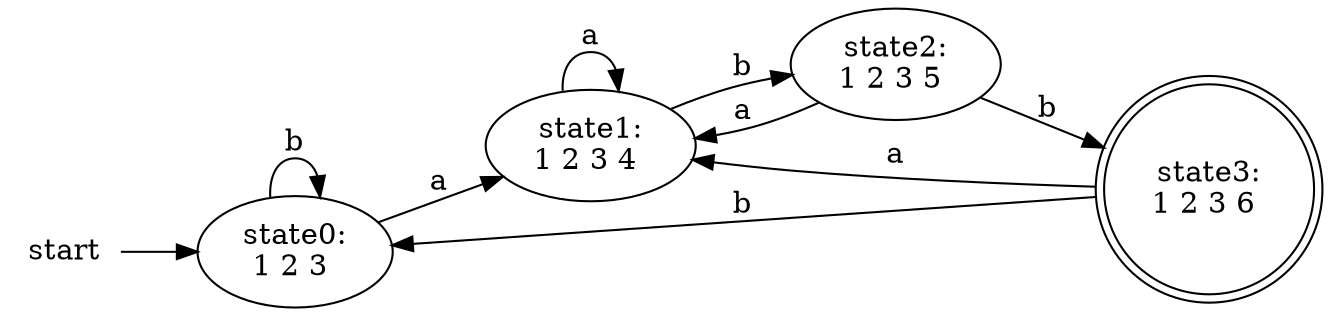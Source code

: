 digraph  G {
rankdir=LR
start[shape =none]
start ->node_0
node_0 [label="state0:\n1 2 3 "]
node_0 -> node_1 [label ="a"]
node_0 -> node_0 [label ="b"]
node_1 [label="state1:\n1 2 3 4 "]
node_1 -> node_1 [label ="a"]
node_1 -> node_2 [label ="b"]
node_2 [label="state2:\n1 2 3 5 "]
node_2 -> node_1 [label ="a"]
node_2 -> node_3 [label ="b"]
node_3 [label="state3:\n1 2 3 6 ", shape = doublecircle]
node_3 -> node_1 [label ="a"]
node_3 -> node_0 [label ="b"]
}
